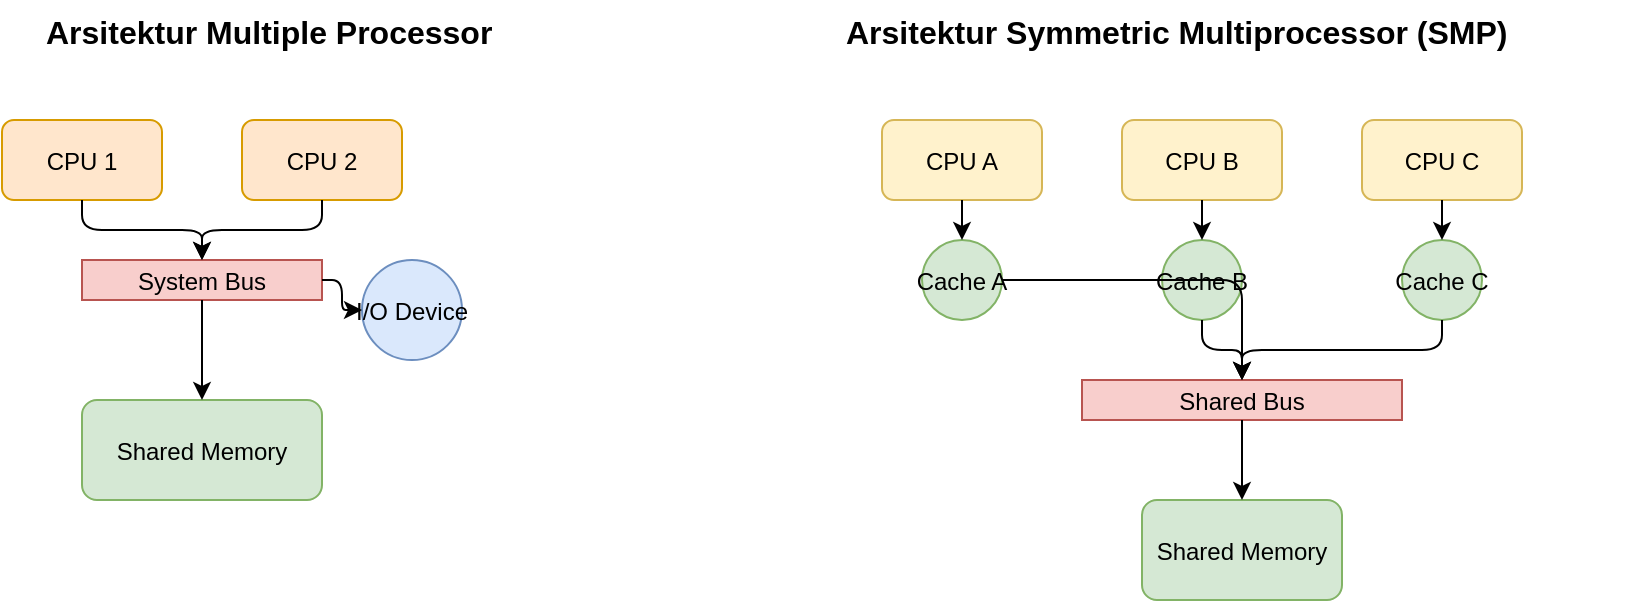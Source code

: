 <mxfile>
  <diagram name="Multiple Processor vs Symmetric Multiprocessor" id="HhHHH123">
    <mxGraphModel dx="1200" dy="900" grid="1" gridSize="10" guides="1" tooltips="1" connect="1" fold="1" page="1">
      <root>
        <mxCell id="0" />
        <mxCell id="1" parent="0" />

        <!-- Label Section -->
        <mxCell id="2" value="Arsitektur Multiple Processor" style="text;html=1;fontSize=16;fontStyle=1;" vertex="1" parent="1">
          <mxGeometry x="80" y="20" width="300" height="30" as="geometry" />
        </mxCell>
        
        <mxCell id="3" value="Arsitektur Symmetric Multiprocessor (SMP)" style="text;html=1;fontSize=16;fontStyle=1;" vertex="1" parent="1">
          <mxGeometry x="480" y="20" width="400" height="30" as="geometry" />
        </mxCell>

        <!-- Multiple Processor Section -->
        <!-- CPU 1 MP -->
        <mxCell id="4" value="CPU 1" style="rounded=1;fillColor=#ffe6cc;strokeColor=#d79b00;" vertex="1" parent="1">
          <mxGeometry x="60" y="80" width="80" height="40" as="geometry" />
        </mxCell>

        <!-- CPU 2 MP -->
        <mxCell id="5" value="CPU 2" style="rounded=1;fillColor=#ffe6cc;strokeColor=#d79b00;" vertex="1" parent="1">
          <mxGeometry x="180" y="80" width="80" height="40" as="geometry" />
        </mxCell>

        <!-- Bus MP -->
        <mxCell id="6" value="System Bus" style="rounded=0;fillColor=#f8cecc;strokeColor=#b85450;" vertex="1" parent="1">
          <mxGeometry x="100" y="150" width="120" height="20" as="geometry" />
        </mxCell>

        <!-- Memori MP -->
        <mxCell id="7" value="Shared Memory" style="rounded=1;fillColor=#d5e8d4;strokeColor=#82b366;" vertex="1" parent="1">
          <mxGeometry x="100" y="220" width="120" height="50" as="geometry" />
        </mxCell>

        <!-- I/O Device MP -->
        <mxCell id="8" value="I/O Device" style="ellipse;fillColor=#dae8fc;strokeColor=#6c8ebf;" vertex="1" parent="1">
          <mxGeometry x="240" y="150" width="50" height="50" as="geometry" />
        </mxCell>

        <!-- Lines MP -->
        <mxCell id="9" style="edgeStyle=orthogonalEdgeStyle;html=1;" edge="1" parent="1" source="4" target="6">
          <mxGeometry relative="1" as="geometry" />
        </mxCell>
        <mxCell id="10" style="edgeStyle=orthogonalEdgeStyle;html=1;" edge="1" parent="1" source="5" target="6">
          <mxGeometry relative="1" as="geometry" />
        </mxCell>
        <mxCell id="11" style="edgeStyle=orthogonalEdgeStyle;html=1;" edge="1" parent="1" source="6" target="7">
          <mxGeometry relative="1" as="geometry" />
        </mxCell>
        <mxCell id="12" style="edgeStyle=orthogonalEdgeStyle;html=1;" edge="1" parent="1" source="6" target="8">
          <mxGeometry relative="1" as="geometry" />
        </mxCell>

        <!-- SMP Section -->
        <!-- CPU A SMP -->
        <mxCell id="20" value="CPU A" style="rounded=1;fillColor=#fff2cc;strokeColor=#d6b656;" vertex="1" parent="1">
          <mxGeometry x="500" y="80" width="80" height="40" as="geometry" />
        </mxCell>

        <!-- Cache A -->
        <mxCell id="21" value="Cache A" style="ellipse;fillColor=#d5e8d4;strokeColor=#82b366;" vertex="1" parent="1">
          <mxGeometry x="520" y="140" width="40" height="40" as="geometry" />
        </mxCell>

        <!-- CPU B SMP -->
        <mxCell id="22" value="CPU B" style="rounded=1;fillColor=#fff2cc;strokeColor=#d6b656;" vertex="1" parent="1">
          <mxGeometry x="620" y="80" width="80" height="40" as="geometry" />
        </mxCell>

        <!-- Cache B -->
        <mxCell id="23" value="Cache B" style="ellipse;fillColor=#d5e8d4;strokeColor=#82b366;" vertex="1" parent="1">
          <mxGeometry x="640" y="140" width="40" height="40" as="geometry" />
        </mxCell>

        <!-- CPU C SMP -->
        <mxCell id="24" value="CPU C" style="rounded=1;fillColor=#fff2cc;strokeColor=#d6b656;" vertex="1" parent="1">
          <mxGeometry x="740" y="80" width="80" height="40" as="geometry" />
        </mxCell>

        <!-- Cache C -->
        <mxCell id="25" value="Cache C" style="ellipse;fillColor=#d5e8d4;strokeColor=#82b366;" vertex="1" parent="1">
          <mxGeometry x="760" y="140" width="40" height="40" as="geometry" />
        </mxCell>

        <!-- Bus SMP -->
        <mxCell id="26" value="Shared Bus" style="rounded=0;fillColor=#f8cecc;strokeColor=#b85450;" vertex="1" parent="1">
          <mxGeometry x="600" y="210" width="160" height="20" as="geometry" />
        </mxCell>

        <!-- Memori SMP -->
        <mxCell id="27" value="Shared Memory" style="rounded=1;fillColor=#d5e8d4;strokeColor=#82b366;" vertex="1" parent="1">
          <mxGeometry x="630" y="270" width="100" height="50" as="geometry" />
        </mxCell>

        <!-- Lines SMP -->
        <mxCell id="28" style="edgeStyle=orthogonalEdgeStyle;html=1;" edge="1" parent="1" source="20" target="21">
          <mxGeometry relative="1" as="geometry" />
        </mxCell>
        <mxCell id="29" style="edgeStyle=orthogonalEdgeStyle;html=1;" edge="1" parent="1" source="21" target="26">
          <mxGeometry relative="1" as="geometry" />
        </mxCell>

        <mxCell id="30" style="edgeStyle=orthogonalEdgeStyle;html=1;" edge="1" parent="1" source="22" target="23">
          <mxGeometry relative="1" as="geometry" />
        </mxCell>
        <mxCell id="31" style="edgeStyle=orthogonalEdgeStyle;html=1;" edge="1" parent="1" source="23" target="26">
          <mxGeometry relative="1" as="geometry" />
        </mxCell>

        <mxCell id="32" style="edgeStyle=orthogonalEdgeStyle;html=1;" edge="1" parent="1" source="24" target="25">
          <mxGeometry relative="1" as="geometry" />
        </mxCell>
        <mxCell id="33" style="edgeStyle=orthogonalEdgeStyle;html=1;" edge="1" parent="1" source="25" target="26">
          <mxGeometry relative="1" as="geometry" />
        </mxCell>

        <mxCell id="34" style="edgeStyle=orthogonalEdgeStyle;html=1;" edge="1" parent="1" source="26" target="27">
          <mxGeometry relative="1" as="geometry" />
        </mxCell>

      </root>
    </mxGraphModel>
  </diagram>
</mxfile>
